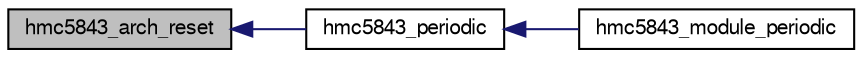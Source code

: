 digraph "hmc5843_arch_reset"
{
  edge [fontname="FreeSans",fontsize="10",labelfontname="FreeSans",labelfontsize="10"];
  node [fontname="FreeSans",fontsize="10",shape=record];
  rankdir="LR";
  Node1 [label="hmc5843_arch_reset",height=0.2,width=0.4,color="black", fillcolor="grey75", style="filled", fontcolor="black"];
  Node1 -> Node2 [dir="back",color="midnightblue",fontsize="10",style="solid",fontname="FreeSans"];
  Node2 [label="hmc5843_periodic",height=0.2,width=0.4,color="black", fillcolor="white", style="filled",URL="$hmc5843_8h.html#ab17f5e43fbd1dcadea20ede30e06568b"];
  Node2 -> Node3 [dir="back",color="midnightblue",fontsize="10",style="solid",fontname="FreeSans"];
  Node3 [label="hmc5843_module_periodic",height=0.2,width=0.4,color="black", fillcolor="white", style="filled",URL="$mag__hmc5843_8h.html#a73430e5bacbce50ebd8b9acf682c82aa"];
}
